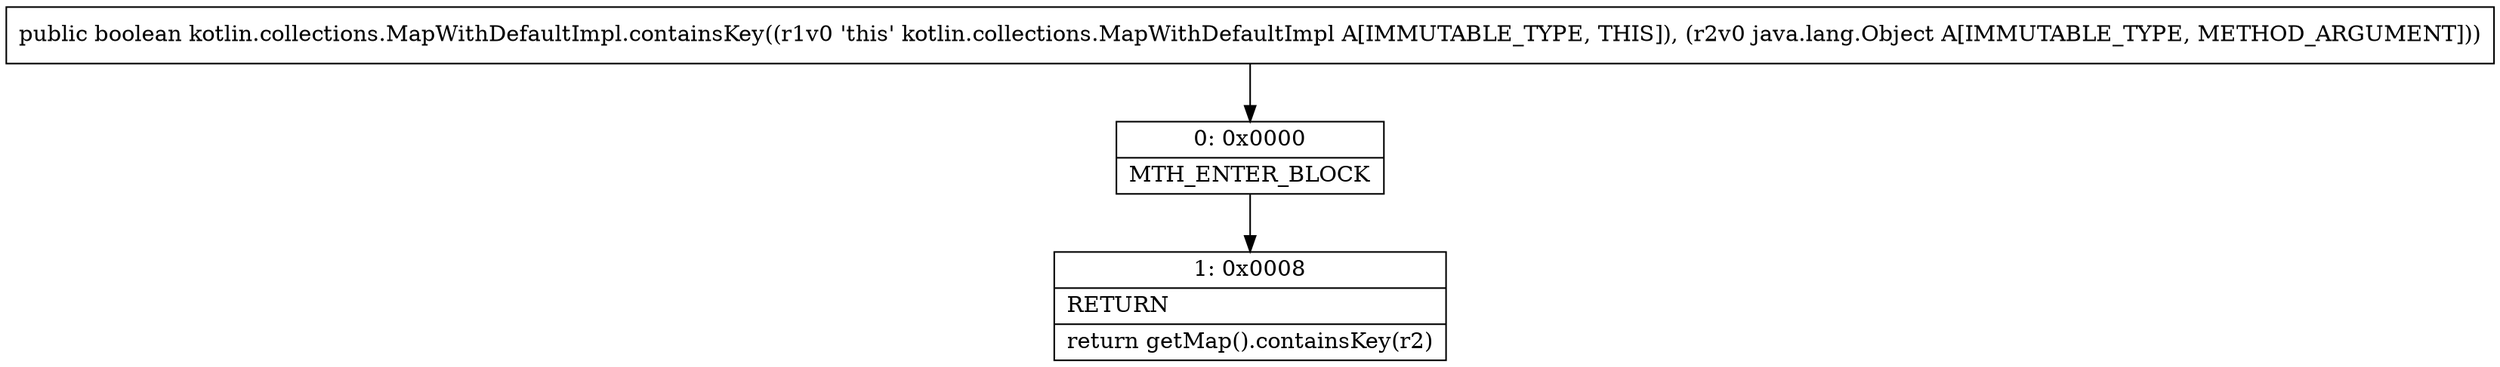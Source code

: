 digraph "CFG forkotlin.collections.MapWithDefaultImpl.containsKey(Ljava\/lang\/Object;)Z" {
Node_0 [shape=record,label="{0\:\ 0x0000|MTH_ENTER_BLOCK\l}"];
Node_1 [shape=record,label="{1\:\ 0x0008|RETURN\l|return getMap().containsKey(r2)\l}"];
MethodNode[shape=record,label="{public boolean kotlin.collections.MapWithDefaultImpl.containsKey((r1v0 'this' kotlin.collections.MapWithDefaultImpl A[IMMUTABLE_TYPE, THIS]), (r2v0 java.lang.Object A[IMMUTABLE_TYPE, METHOD_ARGUMENT])) }"];
MethodNode -> Node_0;
Node_0 -> Node_1;
}

